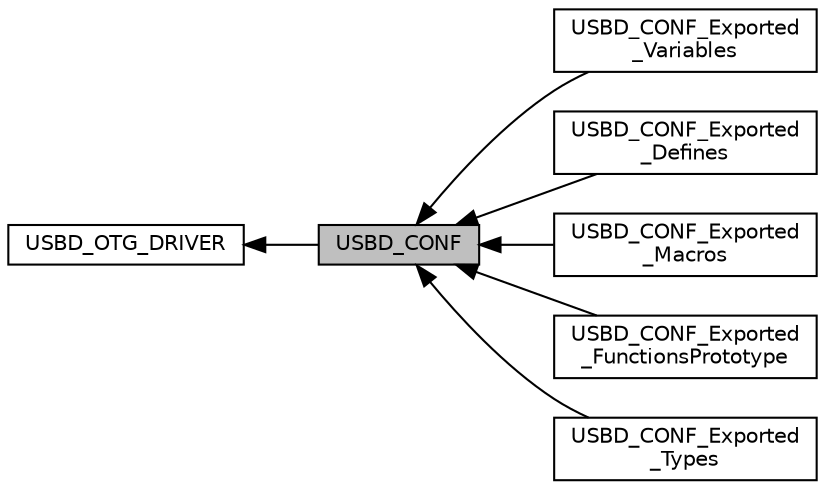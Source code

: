 digraph "USBD_CONF"
{
  edge [fontname="Helvetica",fontsize="10",labelfontname="Helvetica",labelfontsize="10"];
  node [fontname="Helvetica",fontsize="10",shape=record];
  rankdir=LR;
  Node5 [label="USBD_CONF_Exported\l_Variables",height=0.2,width=0.4,color="black", fillcolor="white", style="filled",URL="$group___u_s_b_d___c_o_n_f___exported___variables.html"];
  Node0 [label="USBD_CONF",height=0.2,width=0.4,color="black", fillcolor="grey75", style="filled", fontcolor="black"];
  Node2 [label="USBD_CONF_Exported\l_Defines",height=0.2,width=0.4,color="black", fillcolor="white", style="filled",URL="$group___u_s_b_d___c_o_n_f___exported___defines.html"];
  Node4 [label="USBD_CONF_Exported\l_Macros",height=0.2,width=0.4,color="black", fillcolor="white", style="filled",URL="$group___u_s_b_d___c_o_n_f___exported___macros.html"];
  Node1 [label="USBD_OTG_DRIVER",height=0.2,width=0.4,color="black", fillcolor="white", style="filled",URL="$group___u_s_b_d___o_t_g___d_r_i_v_e_r.html"];
  Node6 [label="USBD_CONF_Exported\l_FunctionsPrototype",height=0.2,width=0.4,color="black", fillcolor="white", style="filled",URL="$group___u_s_b_d___c_o_n_f___exported___functions_prototype.html"];
  Node3 [label="USBD_CONF_Exported\l_Types",height=0.2,width=0.4,color="black", fillcolor="white", style="filled",URL="$group___u_s_b_d___c_o_n_f___exported___types.html"];
  Node1->Node0 [shape=plaintext, dir="back", style="solid"];
  Node0->Node2 [shape=plaintext, dir="back", style="solid"];
  Node0->Node3 [shape=plaintext, dir="back", style="solid"];
  Node0->Node4 [shape=plaintext, dir="back", style="solid"];
  Node0->Node5 [shape=plaintext, dir="back", style="solid"];
  Node0->Node6 [shape=plaintext, dir="back", style="solid"];
}
